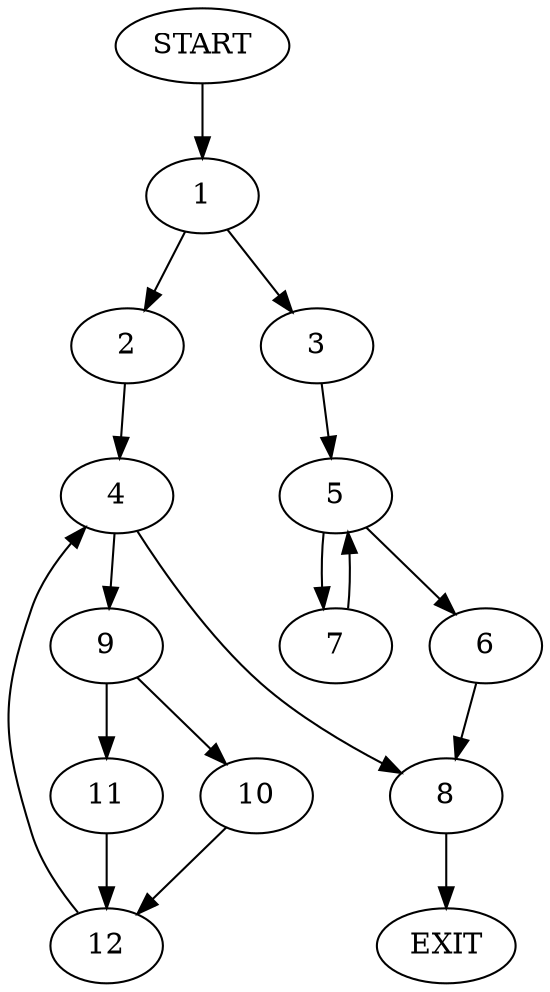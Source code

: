 digraph {
0 [label="START"]
13 [label="EXIT"]
0 -> 1
1 -> 2
1 -> 3
2 -> 4
3 -> 5
5 -> 6
5 -> 7
7 -> 5
6 -> 8
8 -> 13
4 -> 8
4 -> 9
9 -> 10
9 -> 11
10 -> 12
11 -> 12
12 -> 4
}
